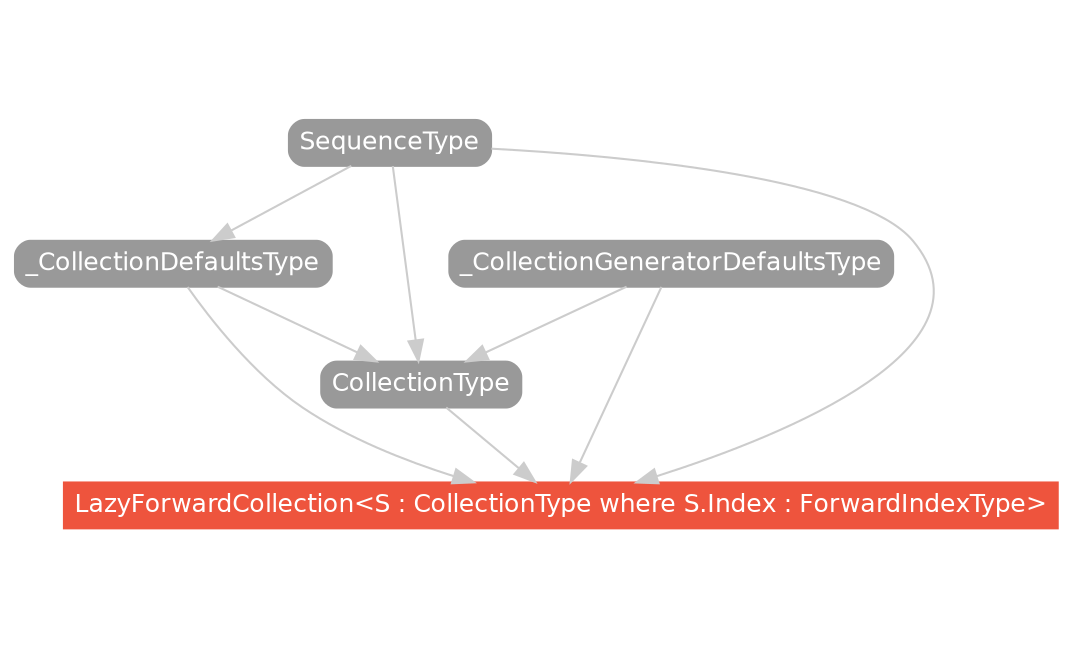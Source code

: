 strict digraph "LazyForwardCollection<S : CollectionType where S.Index : ForwardIndexType> - Type Hierarchy - SwiftDoc.org" {
    pad="0.1,0.8"
    node [shape=box, style="filled,rounded", color="#999999", fillcolor="#999999", fontcolor=white, fontname=Helvetica, fontnames="Helvetica,sansserif", fontsize=12, margin="0.07,0.05", height="0.3"]
    edge [color="#cccccc"]
    "CollectionType" [URL="/protocol/CollectionType/"]
    "LazyForwardCollection<S : CollectionType where S.Index : ForwardIndexType>" [URL="/type/LazyForwardCollection/", style="filled", fillcolor="#ee543d", color="#ee543d"]
    "SequenceType" [URL="/protocol/SequenceType/"]
    "_CollectionDefaultsType" [URL="/protocol/_CollectionDefaultsType/"]
    "_CollectionGeneratorDefaultsType" [URL="/protocol/_CollectionGeneratorDefaultsType/"]    "CollectionType" -> "LazyForwardCollection<S : CollectionType where S.Index : ForwardIndexType>"
    "SequenceType" -> "LazyForwardCollection<S : CollectionType where S.Index : ForwardIndexType>"
    "_CollectionDefaultsType" -> "LazyForwardCollection<S : CollectionType where S.Index : ForwardIndexType>"
    "_CollectionGeneratorDefaultsType" -> "LazyForwardCollection<S : CollectionType where S.Index : ForwardIndexType>"
    "SequenceType" -> "CollectionType"
    "_CollectionDefaultsType" -> "CollectionType"
    "_CollectionGeneratorDefaultsType" -> "CollectionType"
    "SequenceType" -> "_CollectionDefaultsType"
    "SequenceType" -> "_CollectionDefaultsType"
    subgraph Types {
        rank = max; "LazyForwardCollection<S : CollectionType where S.Index : ForwardIndexType>";
    }
}